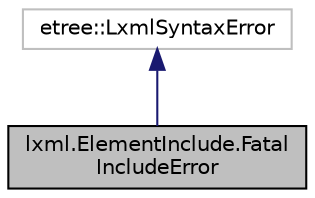 digraph "lxml.ElementInclude.FatalIncludeError"
{
 // LATEX_PDF_SIZE
  edge [fontname="Helvetica",fontsize="10",labelfontname="Helvetica",labelfontsize="10"];
  node [fontname="Helvetica",fontsize="10",shape=record];
  Node1 [label="lxml.ElementInclude.Fatal\lIncludeError",height=0.2,width=0.4,color="black", fillcolor="grey75", style="filled", fontcolor="black",tooltip="Fatal include error."];
  Node2 -> Node1 [dir="back",color="midnightblue",fontsize="10",style="solid",fontname="Helvetica"];
  Node2 [label="etree::LxmlSyntaxError",height=0.2,width=0.4,color="grey75", fillcolor="white", style="filled",tooltip=" "];
}
